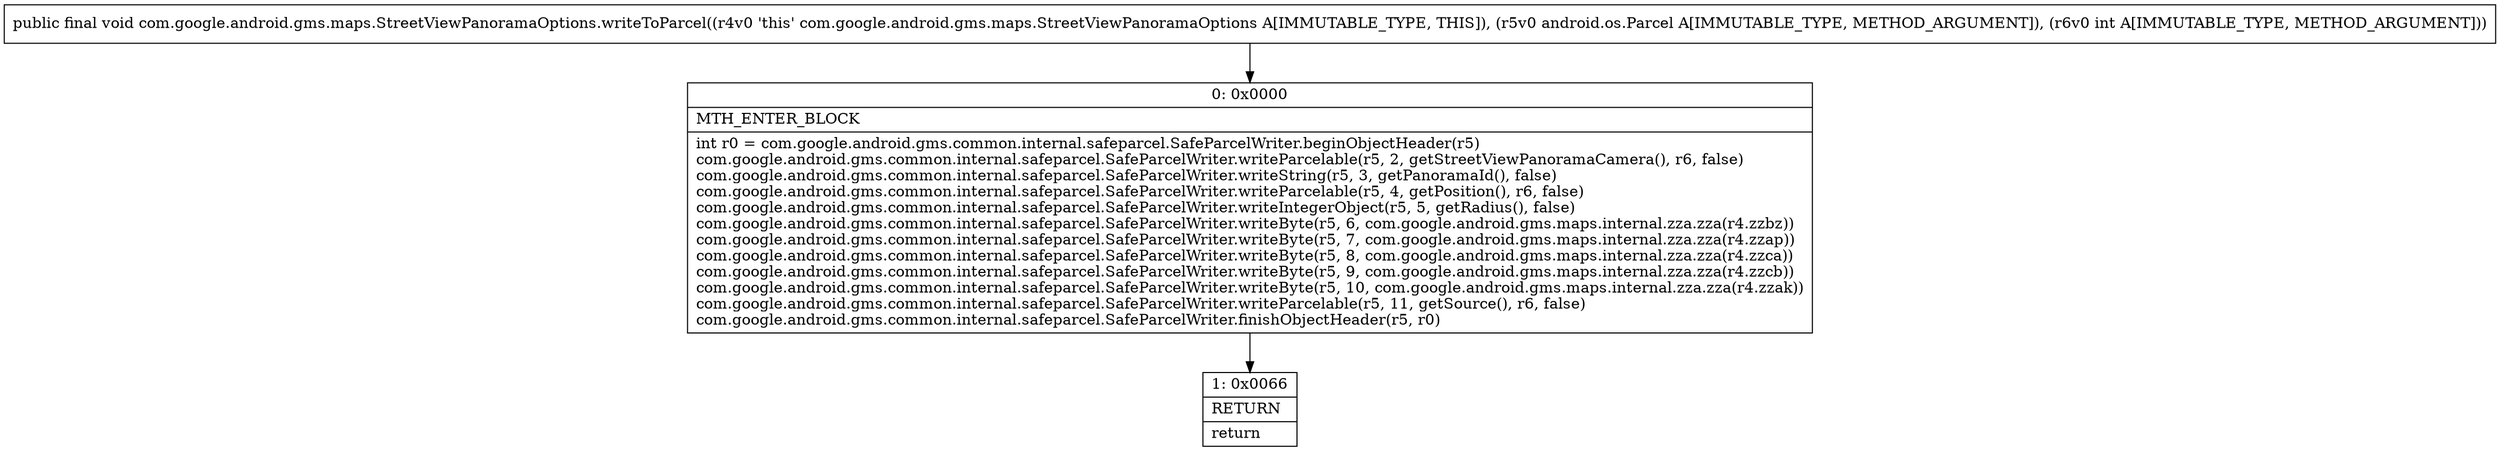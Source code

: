 digraph "CFG forcom.google.android.gms.maps.StreetViewPanoramaOptions.writeToParcel(Landroid\/os\/Parcel;I)V" {
Node_0 [shape=record,label="{0\:\ 0x0000|MTH_ENTER_BLOCK\l|int r0 = com.google.android.gms.common.internal.safeparcel.SafeParcelWriter.beginObjectHeader(r5)\lcom.google.android.gms.common.internal.safeparcel.SafeParcelWriter.writeParcelable(r5, 2, getStreetViewPanoramaCamera(), r6, false)\lcom.google.android.gms.common.internal.safeparcel.SafeParcelWriter.writeString(r5, 3, getPanoramaId(), false)\lcom.google.android.gms.common.internal.safeparcel.SafeParcelWriter.writeParcelable(r5, 4, getPosition(), r6, false)\lcom.google.android.gms.common.internal.safeparcel.SafeParcelWriter.writeIntegerObject(r5, 5, getRadius(), false)\lcom.google.android.gms.common.internal.safeparcel.SafeParcelWriter.writeByte(r5, 6, com.google.android.gms.maps.internal.zza.zza(r4.zzbz))\lcom.google.android.gms.common.internal.safeparcel.SafeParcelWriter.writeByte(r5, 7, com.google.android.gms.maps.internal.zza.zza(r4.zzap))\lcom.google.android.gms.common.internal.safeparcel.SafeParcelWriter.writeByte(r5, 8, com.google.android.gms.maps.internal.zza.zza(r4.zzca))\lcom.google.android.gms.common.internal.safeparcel.SafeParcelWriter.writeByte(r5, 9, com.google.android.gms.maps.internal.zza.zza(r4.zzcb))\lcom.google.android.gms.common.internal.safeparcel.SafeParcelWriter.writeByte(r5, 10, com.google.android.gms.maps.internal.zza.zza(r4.zzak))\lcom.google.android.gms.common.internal.safeparcel.SafeParcelWriter.writeParcelable(r5, 11, getSource(), r6, false)\lcom.google.android.gms.common.internal.safeparcel.SafeParcelWriter.finishObjectHeader(r5, r0)\l}"];
Node_1 [shape=record,label="{1\:\ 0x0066|RETURN\l|return\l}"];
MethodNode[shape=record,label="{public final void com.google.android.gms.maps.StreetViewPanoramaOptions.writeToParcel((r4v0 'this' com.google.android.gms.maps.StreetViewPanoramaOptions A[IMMUTABLE_TYPE, THIS]), (r5v0 android.os.Parcel A[IMMUTABLE_TYPE, METHOD_ARGUMENT]), (r6v0 int A[IMMUTABLE_TYPE, METHOD_ARGUMENT])) }"];
MethodNode -> Node_0;
Node_0 -> Node_1;
}

